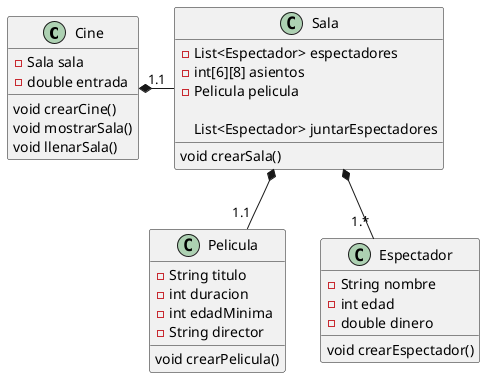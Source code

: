 @startuml
'https://plantuml.com/class-diagram

class Cine{
    - Sala sala
    - double entrada

    void crearCine()
    void mostrarSala()
    void llenarSala()
}

class Sala{
    - List<Espectador> espectadores
    - int[6][8] asientos
    - Pelicula pelicula

    void crearSala()
    List<Espectador> juntarEspectadores

}

class Pelicula{
    - String titulo
    - int duracion
    - int edadMinima
    - String director
    void crearPelicula()
}

class Espectador{
    - String nombre
    - int edad
    - double dinero
    void crearEspectador()
}

Cine*-"1.1"Sala
Sala*--"1.1"Pelicula
Sala*--"1.*"Espectador

@enduml